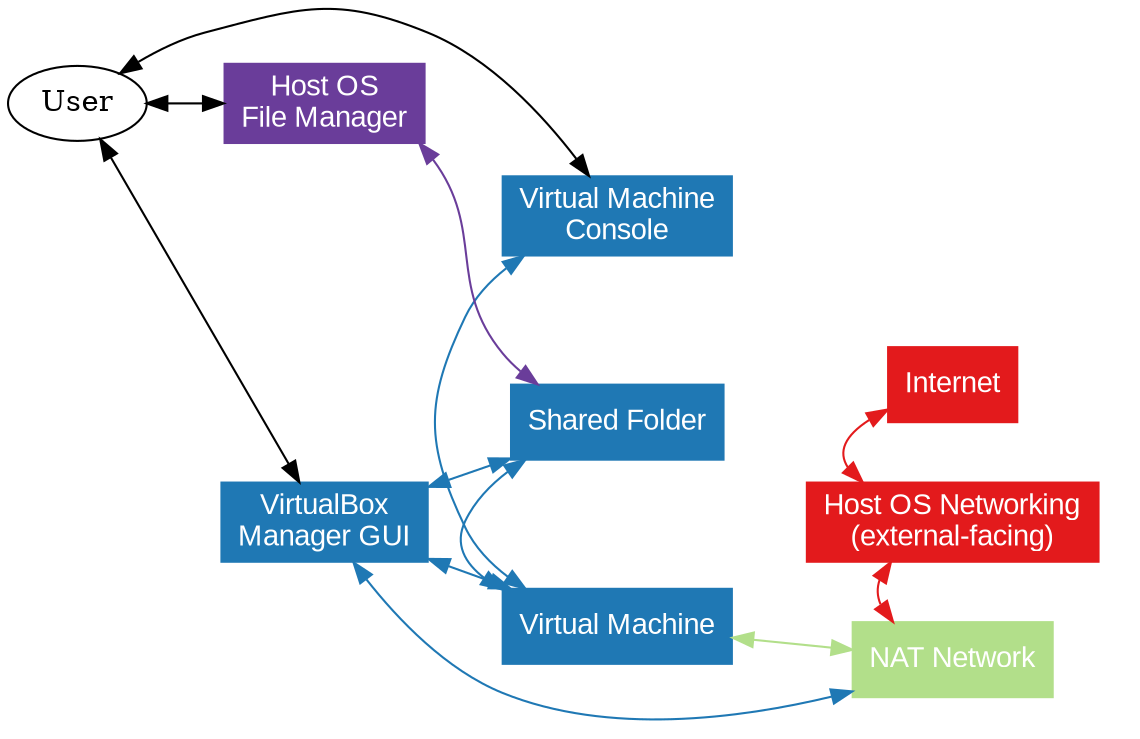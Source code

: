 digraph virtualbox_typical_use{
    rankdir="LR"
    nodesep=0.4;
    user [label="User"] // uses default black/white oval
    node [colorscheme=paired12, fontname="Arial"];
    edge [colorscheme=paired12, fontname="Arial" dir=both];

    node [style=filled, shape=rect];
    node [fontcolor=white]; // even-colored nodes need white text

    subgraph cluster_virtualbox {
        graph [style=invis];
        node [color=2] // for VirtualBox
        # edge [style=invis];
        vb [label="VirtualBox\nManager GUI"];
        shared_folder [label="Shared Folder"];
        vm [label="Virtual Machine"];
        empty [shape=point, style=invis];
        empty4 [shape=point, style=invis];
        console [label="Virtual Machine\nConsole"];
        { rank=same; vm -> empty4 -> shared_folder -> empty -> console [style=invis]};
    }
    subgraph cluster_networks {
        graph [style=invis];
        node [color=3]; // for Internal Networks
        nat_network [label="NAT Network"];
        node [color=6] // for External Networks
        # edge [style=invis];
        host_os_network_external [label="Host OS Networking\n(external-facing)"];
        // empty2 [shape=point, style=invis];
        // empty3 [shape=point, style=invis];
        internet [shape=rect, label="Internet"];
        { rank=same; nat_network -> host_os_network_external -> internet [style=invis]};
    }

    node [color=10]; // for other Host OS programs
    gui_file_manager [shape=rect, label="Host OS\nFile Manager", style=filled]

    node [fontcolor=black]; // odd-colored nodes need white text


    // Direct user interactions
    user -> {gui_file_manager vb console};
    // VirtualBox internal management
    edge [color=2];
    vb -> {vm nat_network shared_folder};
    vm -> {shared_folder console};
    // Other host OS program interactions
    edge [color=10];
    gui_file_manager -> shared_folder;
    // Internal network traffic
    edge [color=3];
    vm -> nat_network;
    // External network traffic
    edge [color=6];
    nat_network -> host_os_network_external -> internet [splines=line];
}
